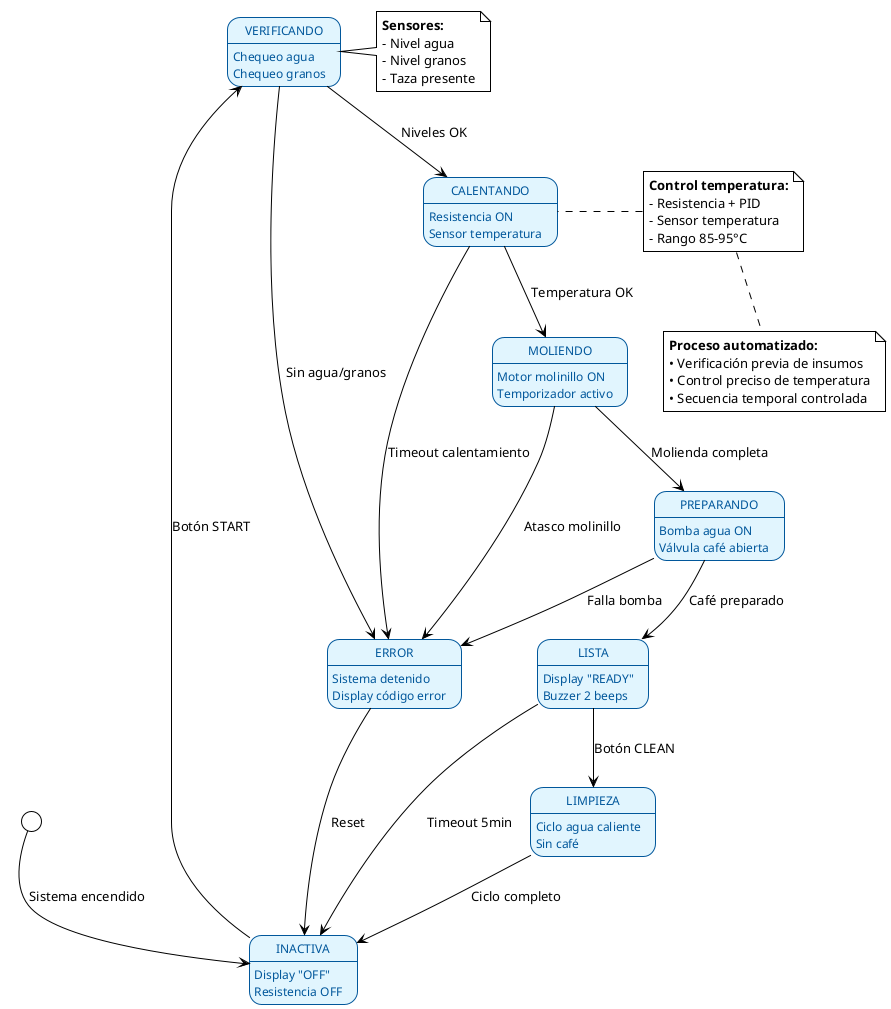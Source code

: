 @startuml fsm_cafetera
!theme plain
skinparam backgroundColor #Ffffff
skinparam state {
    BackgroundColor #E1F5FE
    BorderColor #01579B
    FontColor #01579B
    FontSize 12
}

[*] --> INACTIVA : Sistema encendido

state INACTIVA {
    INACTIVA : Display "OFF"
    INACTIVA : Resistencia OFF
}

state VERIFICANDO {
    VERIFICANDO : Chequeo agua
    VERIFICANDO : Chequeo granos
}

state CALENTANDO {
    CALENTANDO : Resistencia ON
    CALENTANDO : Sensor temperatura
}

state MOLIENDO {
    MOLIENDO : Motor molinillo ON
    MOLIENDO : Temporizador activo
}

state PREPARANDO {
    PREPARANDO : Bomba agua ON
    PREPARANDO : Válvula café abierta
}

state LISTA {
    LISTA : Display "READY"
    LISTA : Buzzer 2 beeps
}

state LIMPIEZA {
    LIMPIEZA : Ciclo agua caliente
    LIMPIEZA : Sin café
}

state ERROR {
    ERROR : Sistema detenido
    ERROR : Display código error
}

INACTIVA --> VERIFICANDO : Botón START

VERIFICANDO --> CALENTANDO : Niveles OK
VERIFICANDO --> ERROR : Sin agua/granos

CALENTANDO --> MOLIENDO : Temperatura OK
CALENTANDO --> ERROR : Timeout calentamiento

MOLIENDO --> PREPARANDO : Molienda completa
MOLIENDO --> ERROR : Atasco molinillo

PREPARANDO --> LISTA : Café preparado
PREPARANDO --> ERROR : Falla bomba

LISTA --> INACTIVA : Timeout 5min
LISTA --> LIMPIEZA : Botón CLEAN

LIMPIEZA --> INACTIVA : Ciclo completo

ERROR --> INACTIVA : Reset

note right of VERIFICANDO
  **Sensores:**
  - Nivel agua
  - Nivel granos
  - Taza presente
end note

note left of CALENTANDO
  **Control temperatura:**
  - Resistencia + PID
  - Sensor temperatura
  - Rango 85-95°C
end note

note bottom
  **Proceso automatizado:**
  • Verificación previa de insumos
  • Control preciso de temperatura
  • Secuencia temporal controlada
end note

@enduml